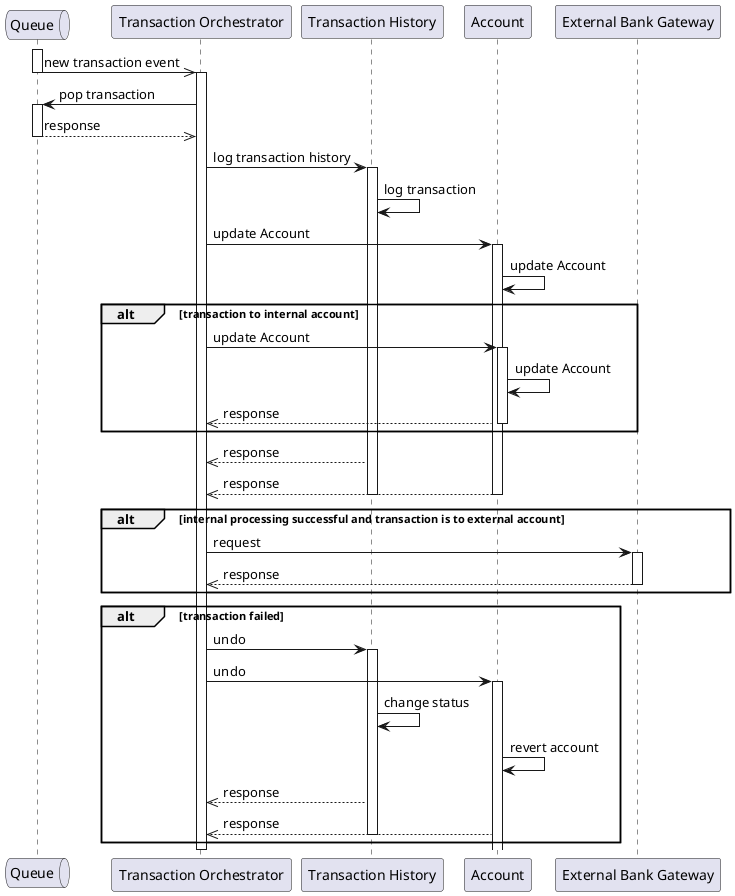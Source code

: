 @startuml

skinparam classAttributeIconSize 0

queue "Queue" as que1
participant "Transaction Orchestrator" as tro1
participant "Transaction History" as trh1
participant "Account" as acc1
participant "External Bank Gateway" as ebg1

' Queue notifies the Transaction Orchestrator of a new transaction
activate que1
que1 ->> tro1 : new transaction event
deactivate que1
activate tro1

' Transaction Orchestrator pops the transaction from the queue
tro1 -> que1 : pop transaction
activate que1
que1 -->> tro1 : response
deactivate que1

' Transaction Orchestrator processes the transaction
tro1 -> trh1 : log transaction history
activate trh1
trh1 -> trh1 : log transaction

' Transaction Orchestrator updates the account
tro1 -> acc1 : update Account
activate acc1
acc1 -> acc1 : update Account


alt transaction to internal account
        tro1 -> acc1 : update Account
        activate acc1
        acc1 -> acc1 : update Account
        acc1 -->> tro1 : response
        deactivate acc1
end

trh1 -->> tro1 : response
acc1 -->> tro1 : response
deactivate trh1
deactivate acc1

' Transaction Orchestrator sends the transaction to the external bank
alt internal processing successful and transaction is to external account
        tro1 -> ebg1 : request
        activate ebg1
        ebg1 -->> tro1 : response
        deactivate ebg1
end

alt transaction failed
        tro1 -> trh1 : undo
        activate trh1
        tro1 -> acc1 : undo
        activate acc1
        trh1 -> trh1 : change status
        acc1 -> acc1 : revert account

        trh1 -->> tro1 : response
        acc1 -->> tro1 : response
        deactivate trh1
end



deactivate tro1

@enduml